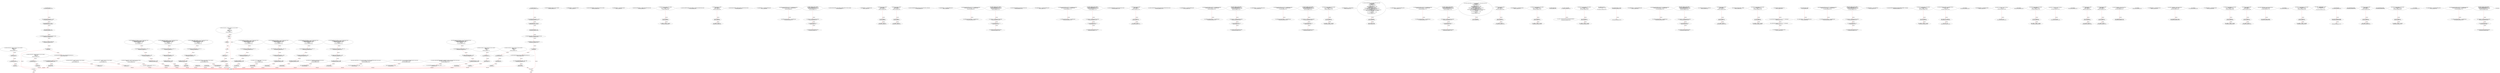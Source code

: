 digraph  {
15 [label="2_ function mul(uint256 a, uint256 b) internal pure returns (uint256) {\n        if (a == 0) {\n            return 0;\n        }\n        uint256 c = a * b;\n        require(c / a == b);\n        return c;\n    }\n15-function_definition-3-10", method="mul(uint256 a,uint256 b)", type_label=function_definition];
32 [label="3_ if_a == 0\n32-if-4-6", method="mul(uint256 a,uint256 b)", type_label=if];
2452 [label="3_ end_if", method="mul(uint256 a,uint256 b)", type_label=end_if];
37 [label="4_ return 0;\n37-return-5-5", method="mul(uint256 a,uint256 b)", type_label=return];
39 [label="6_ uint256 c = a * b;\n39-new_variable-7-7", method="mul(uint256 a,uint256 b)", type_label=new_variable];
47 [label="7_ require(c / a == b);\n47-expression_statement-8-8", method="mul(uint256 a,uint256 b)", type_label=expression_statement];
56 [label="8_ return c;\n56-return-9-9", method="mul(uint256 a,uint256 b)", type_label=return];
58 [label="10_ function div(uint256 a, uint256 b) internal pure returns (uint256) {\n        require(b > 0);\n        uint256 c = a / b;\n        return c;\n    }\n58-function_definition-11-15", method="div(uint256 a,uint256 b)", type_label=function_definition];
75 [label="11_ require(b > 0);\n75-expression_statement-12-12", method="div(uint256 a,uint256 b)", type_label=expression_statement];
82 [label="12_ uint256 c = a / b;\n82-new_variable-13-13", method="div(uint256 a,uint256 b)", type_label=new_variable];
90 [label="13_ return c;\n90-return-14-14", method="div(uint256 a,uint256 b)", type_label=return];
92 [label="15_ function sub(uint256 a, uint256 b) internal pure returns (uint256) {\n        require(b <= a);\n        uint256 c = a - b;\n        return c;\n    }\n92-function_definition-16-20", method="sub(uint256 a,uint256 b)", type_label=function_definition];
109 [label="16_ require(b <= a);\n109-expression_statement-17-17", method="sub(uint256 a,uint256 b)", type_label=expression_statement];
116 [label="17_ uint256 c = a - b;\n116-new_variable-18-18", method="sub(uint256 a,uint256 b)", type_label=new_variable];
124 [label="18_ return c;\n124-return-19-19", method="sub(uint256 a,uint256 b)", type_label=return];
126 [label="20_ function add(uint256 a, uint256 b) internal pure returns (uint256) {\n        uint256 c = a + b;\n        require(c >= a);\n        return c;\n    }\n126-function_definition-21-25", method="add(uint256 a,uint256 b)", type_label=function_definition];
143 [label="21_ uint256 c = a + b;\n143-new_variable-22-22", method="add(uint256 a,uint256 b)", type_label=new_variable];
151 [label="22_ require(c >= a);\n151-expression_statement-23-23", method="add(uint256 a,uint256 b)", type_label=expression_statement];
158 [label="23_ return c;\n158-return-24-24", method="add(uint256 a,uint256 b)", type_label=return];
160 [label="25_ function mod(uint256 a, uint256 b) internal pure returns (uint256) {\n        require(b != 0);\n        return a % b;\n    }\n160-function_definition-26-29", method="mod(uint256 a,uint256 b)", type_label=function_definition];
177 [label="26_ require(b != 0);\n177-expression_statement-27-27", method="mod(uint256 a,uint256 b)", type_label=expression_statement];
184 [label="27_ return a % b;\n184-return-28-28", method="mod(uint256 a,uint256 b)", type_label=return];
188 [label="29_ function max(uint256 a, uint256 b) internal pure returns (uint256) {\n        return a >= b ? a : b;\n    }\n188-function_definition-30-32", method="max(uint256 a,uint256 b)", type_label=function_definition];
205 [label="30_ return a >= b ? a : b;\n205-return-31-31", method="max(uint256 a,uint256 b)", type_label=return];
212 [label="32_ function min(uint256 a, uint256 b) internal pure returns (uint256) {\n        return a < b ? a : b;\n    }\n212-function_definition-33-35", method="min(uint256 a,uint256 b)", type_label=function_definition];
229 [label="33_ return a < b ? a : b;\n229-return-34-34", method="min(uint256 a,uint256 b)", type_label=return];
236 [label="35_ function average(uint256 a, uint256 b) internal pure returns (uint256) {\n        return (a / 2) + (b / 2) + ((a % 2 + b % 2) / 2);\n    }\n236-function_definition-36-38", method="average(uint256 a,uint256 b)", type_label=function_definition];
253 [label="36_ return (a / 2) + (b / 2) + ((a % 2 + b % 2) / 2);\n253-return-37-37", method="average(uint256 a,uint256 b)", type_label=return];
278 [label="40_ function totalSupply() public view returns (uint256);\n278-function_definition-41-41", method="totalSupply()", type_label=function_definition];
286 [label="41_ mapping(address => uint) balances_intou10;\n286-new_variable-42-42", method="", type_label=new_variable];
292 [label="42_ function transfer_intou10(address _to, uint _value) public returns (bool) {\n    require(balances_intou10[msg.sender] - _value >= 0);   \n    balances_intou10[msg.sender] -= _value;   \n    balances_intou10[_to] += _value;   \n    return true;\n  }\n292-function_definition-43-48", method="transfer_intou10(address _to,uint _value)", type_label=function_definition];
308 [label="43_ require(balances_intou10[msg.sender] - _value >= 0);\n308-expression_statement-44-44", method="transfer_intou10(address _to,uint _value)", type_label=expression_statement];
321 [label="44_ balances_intou10[msg.sender] -= _value;\n321-expression_statement-45-45", method="transfer_intou10(address _to,uint _value)", type_label=expression_statement];
329 [label="45_ balances_intou10[_to] += _value;\n329-expression_statement-46-46", method="transfer_intou10(address _to,uint _value)", type_label=expression_statement];
335 [label="46_ return true;\n335-return-47-47", method="transfer_intou10(address _to,uint _value)", type_label=return];
338 [label="48_ function balanceOf(address _owner) public view returns (uint256);\n338-function_definition-49-49", method="balanceOf(address _owner)", type_label=function_definition];
350 [label="49_ mapping(address => uint) balances_intou22;\n350-new_variable-50-50", method="", type_label=new_variable];
356 [label="50_ function transfer_intou22(address _to, uint _value) public returns (bool) {\n    require(balances_intou22[msg.sender] - _value >= 0);   \n    balances_intou22[msg.sender] -= _value;   \n    balances_intou22[_to] += _value;   \n    return true;\n  }\n356-function_definition-51-56", method="transfer_intou22(address _to,uint _value)", type_label=function_definition];
372 [label="51_ require(balances_intou22[msg.sender] - _value >= 0);\n372-expression_statement-52-52", method="transfer_intou22(address _to,uint _value)", type_label=expression_statement];
385 [label="52_ balances_intou22[msg.sender] -= _value;\n385-expression_statement-53-53", method="transfer_intou22(address _to,uint _value)", type_label=expression_statement];
393 [label="53_ balances_intou22[_to] += _value;\n393-expression_statement-54-54", method="transfer_intou22(address _to,uint _value)", type_label=expression_statement];
399 [label="54_ return true;\n399-return-55-55", method="transfer_intou22(address _to,uint _value)", type_label=return];
402 [label="56_ function transfer(address _to, uint256 _value) public returns (bool);\n402-function_definition-57-57", method="transfer(address _to,uint256 _value)", type_label=function_definition];
417 [label="57_ function bug_intou12(uint8 p_intou12) public{\n    uint8 vundflw1=0;\n    vundflw1 = vundflw1 + p_intou12;    \n}\n417-function_definition-58-61", method="bug_intou12(uint8 p_intou12)", type_label=function_definition];
425 [label="58_ uint8 vundflw1=0;\n425-new_variable-59-59", method="bug_intou12(uint8 p_intou12)", type_label=new_variable];
431 [label="59_ vundflw1 = vundflw1 + p_intou12;\n431-expression_statement-60-60", method="bug_intou12(uint8 p_intou12)", type_label=expression_statement];
437 [label="61_ function transferFrom(address _from, address _to, uint256 _value) public returns (bool);\n437-function_definition-62-62", method="transferFrom(address _from,address _to,uint256 _value)", type_label=function_definition];
456 [label="62_ function bug_intou11() public{\n    uint8 vundflw =0;\n    vundflw = vundflw -10;    \n}\n456-function_definition-63-66", method="bug_intou11()", type_label=function_definition];
460 [label="63_ uint8 vundflw =0;\n460-new_variable-64-64", method="bug_intou11()", type_label=new_variable];
466 [label="64_ vundflw = vundflw -10;\n466-expression_statement-65-65", method="bug_intou11()", type_label=expression_statement];
472 [label="66_ function approve(address _spender, uint256 _value) public returns (bool);\n472-function_definition-67-67", method="approve(address _spender,uint256 _value)", type_label=function_definition];
487 [label="67_ mapping(address => uint) public lockTime_intou1;\n487-new_variable-68-68", method="", type_label=new_variable];
494 [label="68_ function increaseLockTime_intou1(uint _secondsToIncrease) public {\n        lockTime_intou1[msg.sender] += _secondsToIncrease;   \n    }\n494-function_definition-69-71", method="increaseLockTime_intou1(uint _secondsToIncrease)", type_label=function_definition];
502 [label="69_ lockTime_intou1[msg.sender] += _secondsToIncrease;\n502-expression_statement-70-70", method="increaseLockTime_intou1(uint _secondsToIncrease)", type_label=expression_statement];
510 [label="71_ function withdraw_ovrflow1() public {\n        require(now > lockTime_intou1[msg.sender]);    \n        uint transferValue_intou1 = 10;           \n        msg.sender.transfer(transferValue_intou1);\n    }\n510-function_definition-72-76", method="withdraw_ovrflow1()", type_label=function_definition];
514 [label="72_ require(now > lockTime_intou1[msg.sender]);\n514-expression_statement-73-73", method="withdraw_ovrflow1()", type_label=expression_statement];
525 [label="73_ uint transferValue_intou1 = 10;\n525-new_variable-74-74", method="withdraw_ovrflow1()", type_label=new_variable];
531 [label="74_ msg.sender.transfer(transferValue_intou1);\n531-expression_statement-75-75", method="withdraw_ovrflow1()", type_label=expression_statement];
540 [label="76_ function allowance(address _owner, address _spender) public view returns (uint256);\n540-function_definition-77-77", method="allowance(address _owner,address _spender)", type_label=function_definition];
556 [label="77_ mapping(address => uint) balances_intou2;\n556-new_variable-78-78", method="", type_label=new_variable];
562 [label="78_ function transfer_undrflow2(address _to, uint _value) public returns (bool) {\n    require(balances_intou2[msg.sender] - _value >= 0);   \n    balances_intou2[msg.sender] -= _value;   \n    balances_intou2[_to] += _value;   \n    return true;\n  }\n562-function_definition-79-84", method="transfer_undrflow2(address _to,uint _value)", type_label=function_definition];
578 [label="79_ require(balances_intou2[msg.sender] - _value >= 0);\n578-expression_statement-80-80", method="transfer_undrflow2(address _to,uint _value)", type_label=expression_statement];
591 [label="80_ balances_intou2[msg.sender] -= _value;\n591-expression_statement-81-81", method="transfer_undrflow2(address _to,uint _value)", type_label=expression_statement];
599 [label="81_ balances_intou2[_to] += _value;\n599-expression_statement-82-82", method="transfer_undrflow2(address _to,uint _value)", type_label=expression_statement];
605 [label="82_ return true;\n605-return-83-83", method="transfer_undrflow2(address _to,uint _value)", type_label=return];
608 [label="84_ function bug_intou27() public{\n    uint8 vundflw =0;\n    vundflw = vundflw -10;    \n}\n608-function_definition-85-88", method="bug_intou27()", type_label=function_definition];
612 [label="85_ uint8 vundflw =0;\n612-new_variable-86-86", method="bug_intou27()", type_label=new_variable];
618 [label="86_ vundflw = vundflw -10;\n618-expression_statement-87-87", method="bug_intou27()", type_label=expression_statement];
638 [label="89_ function bug_intou31() public{\n    uint8 vundflw =0;\n    vundflw = vundflw -10;    \n}\n638-function_definition-90-93", method="bug_intou31()", type_label=function_definition];
642 [label="90_ uint8 vundflw =0;\n642-new_variable-91-91", method="bug_intou31()", type_label=new_variable];
648 [label="91_ vundflw = vundflw -10;\n648-expression_statement-92-92", method="bug_intou31()", type_label=expression_statement];
671 [label="96_ function tokenFallback(address _from, uint _value, bytes memory _data) public;\n671-function_definition-97-97", method="tokenFallback(address _from,uint _value,bytes memory _data)", type_label=function_definition];
686 [label="97_ mapping(address => uint) public lockTime_intou17;\n686-new_variable-98-98", method="", type_label=new_variable];
693 [label="98_ function increaseLockTime_intou17(uint _secondsToIncrease) public {\n        lockTime_intou17[msg.sender] += _secondsToIncrease;   \n    }\n693-function_definition-99-101", method="increaseLockTime_intou17(uint _secondsToIncrease)", type_label=function_definition];
701 [label="99_ lockTime_intou17[msg.sender] += _secondsToIncrease;\n701-expression_statement-100-100", method="increaseLockTime_intou17(uint _secondsToIncrease)", type_label=expression_statement];
709 [label="101_ function withdraw_intou17() public {\n        require(now > lockTime_intou17[msg.sender]);    \n        uint transferValue_intou17 = 10;           \n        msg.sender.transfer(transferValue_intou17);\n    }\n709-function_definition-102-106", method="withdraw_intou17()", type_label=function_definition];
713 [label="102_ require(now > lockTime_intou17[msg.sender]);\n713-expression_statement-103-103", method="withdraw_intou17()", type_label=expression_statement];
724 [label="103_ uint transferValue_intou17 = 10;\n724-new_variable-104-104", method="withdraw_intou17()", type_label=new_variable];
730 [label="104_ msg.sender.transfer(transferValue_intou17);\n730-expression_statement-105-105", method="withdraw_intou17()", type_label=expression_statement];
742 [label="108_ function balanceOf(address who) public view returns (uint);\n742-function_definition-109-109", method="balanceOf(address who)", type_label=function_definition];
754 [label="109_ mapping(address => uint) public lockTime_intou37;\n754-new_variable-110-110", method="", type_label=new_variable];
761 [label="110_ function increaseLockTime_intou37(uint _secondsToIncrease) public {\n        lockTime_intou37[msg.sender] += _secondsToIncrease;   \n    }\n761-function_definition-111-113", method="increaseLockTime_intou37(uint _secondsToIncrease)", type_label=function_definition];
769 [label="111_ lockTime_intou37[msg.sender] += _secondsToIncrease;\n769-expression_statement-112-112", method="increaseLockTime_intou37(uint _secondsToIncrease)", type_label=expression_statement];
777 [label="113_ function withdraw_intou37() public {\n        require(now > lockTime_intou37[msg.sender]);    \n        uint transferValue_intou37 = 10;           \n        msg.sender.transfer(transferValue_intou37);\n    }\n777-function_definition-114-118", method="withdraw_intou37()", type_label=function_definition];
781 [label="114_ require(now > lockTime_intou37[msg.sender]);\n781-expression_statement-115-115", method="withdraw_intou37()", type_label=expression_statement];
792 [label="115_ uint transferValue_intou37 = 10;\n792-new_variable-116-116", method="withdraw_intou37()", type_label=new_variable];
798 [label="116_ msg.sender.transfer(transferValue_intou37);\n798-expression_statement-117-117", method="withdraw_intou37()", type_label=expression_statement];
807 [label="118_ function transfer(address to, uint value) public returns (bool);\n807-function_definition-119-119", method="transfer(address to,uint value)", type_label=function_definition];
822 [label="119_ function bug_intou3() public{\n    uint8 vundflw =0;\n    vundflw = vundflw -10;    \n}\n822-function_definition-120-123", method="bug_intou3()", type_label=function_definition];
826 [label="120_ uint8 vundflw =0;\n826-new_variable-121-121", method="bug_intou3()", type_label=new_variable];
832 [label="121_ vundflw = vundflw -10;\n832-expression_statement-122-122", method="bug_intou3()", type_label=expression_statement];
838 [label="123_ function transfer(address to, uint value, bytes memory data) public returns (bool);\n838-function_definition-124-124", method="transfer(address to,uint value,bytes memory data)", type_label=function_definition];
857 [label="124_ mapping(address => uint) public lockTime_intou9;\n857-new_variable-125-125", method="", type_label=new_variable];
864 [label="125_ function increaseLockTime_intou9(uint _secondsToIncrease) public {\n        lockTime_intou9[msg.sender] += _secondsToIncrease;   \n    }\n864-function_definition-126-128", method="increaseLockTime_intou9(uint _secondsToIncrease)", type_label=function_definition];
872 [label="126_ lockTime_intou9[msg.sender] += _secondsToIncrease;\n872-expression_statement-127-127", method="increaseLockTime_intou9(uint _secondsToIncrease)", type_label=expression_statement];
880 [label="128_ function withdraw_intou9() public {\n        require(now > lockTime_intou9[msg.sender]);    \n        uint transferValue_intou9 = 10;           \n        msg.sender.transfer(transferValue_intou9);\n    }\n880-function_definition-129-133", method="withdraw_intou9()", type_label=function_definition];
884 [label="129_ require(now > lockTime_intou9[msg.sender]);\n884-expression_statement-130-130", method="withdraw_intou9()", type_label=expression_statement];
895 [label="130_ uint transferValue_intou9 = 10;\n895-new_variable-131-131", method="withdraw_intou9()", type_label=new_variable];
901 [label="131_ msg.sender.transfer(transferValue_intou9);\n901-expression_statement-132-132", method="withdraw_intou9()", type_label=expression_statement];
910 [label="133_ mapping(address => uint) public lockTime_intou13;\n910-new_variable-134-134", method="", type_label=new_variable];
917 [label="134_ function increaseLockTime_intou13(uint _secondsToIncrease) public {\n        lockTime_intou13[msg.sender] += _secondsToIncrease;   \n    }\n917-function_definition-135-137", method="increaseLockTime_intou13(uint _secondsToIncrease)", type_label=function_definition];
925 [label="135_ lockTime_intou13[msg.sender] += _secondsToIncrease;\n925-expression_statement-136-136", method="increaseLockTime_intou13(uint _secondsToIncrease)", type_label=expression_statement];
933 [label="137_ function withdraw_intou13() public {\n        require(now > lockTime_intou13[msg.sender]);    \n        uint transferValue_intou13 = 10;           \n        msg.sender.transfer(transferValue_intou13);\n    }\n933-function_definition-138-142", method="withdraw_intou13()", type_label=function_definition];
937 [label="138_ require(now > lockTime_intou13[msg.sender]);\n937-expression_statement-139-139", method="withdraw_intou13()", type_label=expression_statement];
948 [label="139_ uint transferValue_intou13 = 10;\n948-new_variable-140-140", method="withdraw_intou13()", type_label=new_variable];
954 [label="140_ msg.sender.transfer(transferValue_intou13);\n954-expression_statement-141-141", method="withdraw_intou13()", type_label=expression_statement];
988 [label="146_ function bug_intou16(uint8 p_intou16) public{\n    uint8 vundflw1=0;\n    vundflw1 = vundflw1 + p_intou16;    \n}\n988-function_definition-147-150", method="bug_intou16(uint8 p_intou16)", type_label=function_definition];
996 [label="147_ uint8 vundflw1=0;\n996-new_variable-148-148", method="bug_intou16(uint8 p_intou16)", type_label=new_variable];
1002 [label="148_ vundflw1 = vundflw1 + p_intou16;\n1002-expression_statement-149-149", method="bug_intou16(uint8 p_intou16)", type_label=expression_statement];
1008 [label="150_ mapping(address => uint256) balances;\n1008-new_variable-151-151", method="", type_label=new_variable];
1014 [label="151_ function transfer(address _to, uint _value) public returns (bool) {\n        uint codeLength;\n        bytes memory empty;\n        assembly {\n            codeLength := extcodesize(_to)\n        }\n        require(_value > 0);\n        require(balances[msg.sender] >= _value);\n        require(balances[_to] + _value > 0);\n        require(msg.sender != _to);\n        balances[msg.sender] = balances[msg.sender].sub(_value);\n        balances[_to] = balances[_to].add(_value);\n        if (codeLength > 0) {\n            ERC223ReceivingContract receiver = ERC223ReceivingContract(_to);\n            receiver.tokenFallback(msg.sender, _value, empty);\n            return false;\n        }\n        emit Transfer(msg.sender, _to, _value);\n        return true;\n    }\n1014-function_definition-152-171", method="transfer(address _to,uint _value)", type_label=function_definition];
1030 [label="152_ uint codeLength;\n1030-new_variable-153-153", method="transfer(address _to,uint _value)", type_label=new_variable];
1035 [label="153_ bytes memory empty;\n1035-new_variable-154-154", method="transfer(address _to,uint _value)", type_label=new_variable];
1050 [label="157_ require(_value > 0);\n1050-expression_statement-158-158", method="transfer(address _to,uint _value)", type_label=expression_statement];
1057 [label="158_ require(balances[msg.sender] >= _value);\n1057-expression_statement-159-159", method="transfer(address _to,uint _value)", type_label=expression_statement];
1068 [label="159_ require(balances[_to] + _value > 0);\n1068-expression_statement-160-160", method="transfer(address _to,uint _value)", type_label=expression_statement];
1079 [label="160_ require(msg.sender != _to);\n1079-expression_statement-161-161", method="transfer(address _to,uint _value)", type_label=expression_statement];
1088 [label="161_ balances[msg.sender] = balances[msg.sender].sub(_value);\n1088-expression_statement-162-162", method="transfer(address _to,uint _value)", type_label=expression_statement];
1105 [label="162_ balances[_to] = balances[_to].add(_value);\n1105-expression_statement-163-163", method="transfer(address _to,uint _value)", type_label=expression_statement];
1118 [label="163_ if_codeLength > 0\n1118-if-164-168", method="transfer(address _to,uint _value)", type_label=if];
3538 [label="163_ end_if", method="transfer(address _to,uint _value)", type_label=end_if];
1123 [label="164_ ERC223ReceivingContract receiver = ERC223ReceivingContract(_to);\n1123-new_variable-165-165", method="transfer(address _to,uint _value)", type_label=new_variable];
1133 [label="165_ receiver.tokenFallback(msg.sender, _value, empty);\n1133-expression_statement-166-166", method="transfer(address _to,uint _value)", type_label=expression_statement];
1146 [label="166_ return false;\n1146-return-167-167", method="transfer(address _to,uint _value)", type_label=return];
1159 [label="169_ return true;\n1159-return-170-170", method="transfer(address _to,uint _value)", type_label=return];
1162 [label="171_ mapping(address => uint) public lockTime_intou25;\n1162-new_variable-172-172", method="", type_label=new_variable];
1169 [label="172_ function increaseLockTime_intou25(uint _secondsToIncrease) public {\n        lockTime_intou25[msg.sender] += _secondsToIncrease;   \n    }\n1169-function_definition-173-175", method="increaseLockTime_intou25(uint _secondsToIncrease)", type_label=function_definition];
1177 [label="173_ lockTime_intou25[msg.sender] += _secondsToIncrease;\n1177-expression_statement-174-174", method="increaseLockTime_intou25(uint _secondsToIncrease)", type_label=expression_statement];
1185 [label="175_ function withdraw_intou25() public {\n        require(now > lockTime_intou25[msg.sender]);    \n        uint transferValue_intou25 = 10;           \n        msg.sender.transfer(transferValue_intou25);\n    }\n1185-function_definition-176-180", method="withdraw_intou25()", type_label=function_definition];
1189 [label="176_ require(now > lockTime_intou25[msg.sender]);\n1189-expression_statement-177-177", method="withdraw_intou25()", type_label=expression_statement];
1200 [label="177_ uint transferValue_intou25 = 10;\n1200-new_variable-178-178", method="withdraw_intou25()", type_label=new_variable];
1206 [label="178_ msg.sender.transfer(transferValue_intou25);\n1206-expression_statement-179-179", method="withdraw_intou25()", type_label=expression_statement];
1215 [label="180_ function transfer(address _to, uint _value, bytes memory _data) public returns (bool) {\n        uint codeLength;\n        assembly {\n            codeLength := extcodesize(_to)\n        }\n        require(_value > 0);\n        require(balances[msg.sender] >= _value);\n        require(balances[_to] + _value > 0);\n        require(msg.sender != _to);\n        balances[msg.sender] = balances[msg.sender].sub(_value);\n        balances[_to] = balances[_to].add(_value);\n        if (codeLength > 0) {\n            ERC223ReceivingContract receiver = ERC223ReceivingContract(_to);\n            receiver.tokenFallback(msg.sender, _value, _data);\n            return false;\n        }\n        emit Transfer(msg.sender, _to, _value);\n        return true;\n    }\n1215-function_definition-181-199", method="transfer(address _to,uint _value,bytes memory _data)", type_label=function_definition];
1235 [label="181_ uint codeLength;\n1235-new_variable-182-182", method="transfer(address _to,uint _value,bytes memory _data)", type_label=new_variable];
1250 [label="185_ require(_value > 0);\n1250-expression_statement-186-186", method="transfer(address _to,uint _value,bytes memory _data)", type_label=expression_statement];
1257 [label="186_ require(balances[msg.sender] >= _value);\n1257-expression_statement-187-187", method="transfer(address _to,uint _value,bytes memory _data)", type_label=expression_statement];
1268 [label="187_ require(balances[_to] + _value > 0);\n1268-expression_statement-188-188", method="transfer(address _to,uint _value,bytes memory _data)", type_label=expression_statement];
1279 [label="188_ require(msg.sender != _to);\n1279-expression_statement-189-189", method="transfer(address _to,uint _value,bytes memory _data)", type_label=expression_statement];
1288 [label="189_ balances[msg.sender] = balances[msg.sender].sub(_value);\n1288-expression_statement-190-190", method="transfer(address _to,uint _value,bytes memory _data)", type_label=expression_statement];
1305 [label="190_ balances[_to] = balances[_to].add(_value);\n1305-expression_statement-191-191", method="transfer(address _to,uint _value,bytes memory _data)", type_label=expression_statement];
1318 [label="191_ if_codeLength > 0\n1318-if-192-196", method="transfer(address _to,uint _value,bytes memory _data)", type_label=if];
3738 [label="191_ end_if", method="transfer(address _to,uint _value,bytes memory _data)", type_label=end_if];
1323 [label="192_ ERC223ReceivingContract receiver = ERC223ReceivingContract(_to);\n1323-new_variable-193-193", method="transfer(address _to,uint _value,bytes memory _data)", type_label=new_variable];
1333 [label="193_ receiver.tokenFallback(msg.sender, _value, _data);\n1333-expression_statement-194-194", method="transfer(address _to,uint _value,bytes memory _data)", type_label=expression_statement];
1346 [label="194_ return false;\n1346-return-195-195", method="transfer(address _to,uint _value,bytes memory _data)", type_label=return];
1359 [label="197_ return true;\n1359-return-198-198", method="transfer(address _to,uint _value,bytes memory _data)", type_label=return];
1362 [label="199_ function bug_intou19() public{\n    uint8 vundflw =0;\n    vundflw = vundflw -10;    \n}\n1362-function_definition-200-203", method="bug_intou19()", type_label=function_definition];
1366 [label="200_ uint8 vundflw =0;\n1366-new_variable-201-201", method="bug_intou19()", type_label=new_variable];
1372 [label="201_ vundflw = vundflw -10;\n1372-expression_statement-202-202", method="bug_intou19()", type_label=expression_statement];
1378 [label="203_ function balanceOf(address _owner) public view returns (uint256) {\n        return balances[_owner];\n    }\n1378-function_definition-204-206", method="balanceOf(address _owner)", type_label=function_definition];
1391 [label="204_ return balances[_owner];\n1391-return-205-205", method="balanceOf(address _owner)", type_label=return];
1395 [label="206_ mapping(address => uint) balances_intou26;\n1395-new_variable-207-207", method="", type_label=new_variable];
1401 [label="207_ function transfer_intou26(address _to, uint _value) public returns (bool) {\n    require(balances_intou26[msg.sender] - _value >= 0);   \n    balances_intou26[msg.sender] -= _value;   \n    balances_intou26[_to] += _value;   \n    return true;\n  }\n1401-function_definition-208-213", method="transfer_intou26(address _to,uint _value)", type_label=function_definition];
1417 [label="208_ require(balances_intou26[msg.sender] - _value >= 0);\n1417-expression_statement-209-209", method="transfer_intou26(address _to,uint _value)", type_label=expression_statement];
1430 [label="209_ balances_intou26[msg.sender] -= _value;\n1430-expression_statement-210-210", method="transfer_intou26(address _to,uint _value)", type_label=expression_statement];
1438 [label="210_ balances_intou26[_to] += _value;\n1438-expression_statement-211-211", method="transfer_intou26(address _to,uint _value)", type_label=expression_statement];
1444 [label="211_ return true;\n1444-return-212-212", method="transfer_intou26(address _to,uint _value)", type_label=return];
1450 [label="215_ function bug_intou24(uint8 p_intou24) public{\n    uint8 vundflw1=0;\n    vundflw1 = vundflw1 + p_intou24;    \n}\n1450-function_definition-216-219", method="bug_intou24(uint8 p_intou24)", type_label=function_definition];
1458 [label="216_ uint8 vundflw1=0;\n1458-new_variable-217-217", method="bug_intou24(uint8 p_intou24)", type_label=new_variable];
1464 [label="217_ vundflw1 = vundflw1 + p_intou24;\n1464-expression_statement-218-218", method="bug_intou24(uint8 p_intou24)", type_label=expression_statement];
1470 [label="219_ address public owner;\n1470-new_variable-220-220", method="", type_label=new_variable];
1477 [label="221_ owner = msg.sender;\n1477-expression_statement-222-222", method="", type_label=expression_statement];
1483 [label="222_ owner = 0x800A4B210B920020bE22668d28afd7ddef5c6243\n;\n1483-expression_statement-223-224", method="", type_label=expression_statement];
1487 [label="225_ function bug_intou20(uint8 p_intou20) public{\n    uint8 vundflw1=0;\n    vundflw1 = vundflw1 + p_intou20;    \n}\n1487-function_definition-226-229", method="bug_intou20(uint8 p_intou20)", type_label=function_definition];
1495 [label="226_ uint8 vundflw1=0;\n1495-new_variable-227-227", method="bug_intou20(uint8 p_intou20)", type_label=new_variable];
1501 [label="227_ vundflw1 = vundflw1 + p_intou20;\n1501-expression_statement-228-228", method="bug_intou20(uint8 p_intou20)", type_label=expression_statement];
1507 [label="229_ modifier onlyOwner {\n        require(msg.sender == owner);\n        _;\n    }\n1507-expression_statement-230-233", method="", type_label=expression_statement];
1510 [label="230_ require(msg.sender == owner);\n1510-expression_statement-231-231", method="", type_label=expression_statement];
1519 [label="231_ _;\n1519-expression_statement-232-232", method="", type_label=expression_statement];
1530 [label="235_ mapping(address => uint) public lockTime_intou5;\n1530-new_variable-236-236", method="", type_label=new_variable];
1537 [label="236_ function increaseLockTime_intou5(uint _secondsToIncrease) public {\n        lockTime_intou5[msg.sender] += _secondsToIncrease;   \n    }\n1537-function_definition-237-239", method="increaseLockTime_intou5(uint _secondsToIncrease)", type_label=function_definition];
1545 [label="237_ lockTime_intou5[msg.sender] += _secondsToIncrease;\n1545-expression_statement-238-238", method="increaseLockTime_intou5(uint _secondsToIncrease)", type_label=expression_statement];
1553 [label="239_ function withdraw_intou5() public {\n        require(now > lockTime_intou5[msg.sender]);    \n        uint transferValue_intou5 = 10;           \n        msg.sender.transfer(transferValue_intou5);\n    }\n1553-function_definition-240-244", method="withdraw_intou5()", type_label=function_definition];
1557 [label="240_ require(now > lockTime_intou5[msg.sender]);\n1557-expression_statement-241-241", method="withdraw_intou5()", type_label=expression_statement];
1568 [label="241_ uint transferValue_intou5 = 10;\n1568-new_variable-242-242", method="withdraw_intou5()", type_label=new_variable];
1574 [label="242_ msg.sender.transfer(transferValue_intou5);\n1574-expression_statement-243-243", method="withdraw_intou5()", type_label=expression_statement];
1583 [label="244_ string public constant name = \"Grand Coin\";\n1583-new_variable-245-245", method="", type_label=new_variable];
1590 [label="245_ function bug_intou15() public{\n    uint8 vundflw =0;\n    vundflw = vundflw -10;    \n}\n1590-function_definition-246-249", method="bug_intou15()", type_label=function_definition];
1594 [label="246_ uint8 vundflw =0;\n1594-new_variable-247-247", method="bug_intou15()", type_label=new_variable];
1600 [label="247_ vundflw = vundflw -10;\n1600-expression_statement-248-248", method="bug_intou15()", type_label=expression_statement];
1606 [label="249_ string public constant symbol = \"GRAND\";\n1606-new_variable-250-250", method="", type_label=new_variable];
1613 [label="250_ function bug_intou28(uint8 p_intou28) public{\n    uint8 vundflw1=0;\n    vundflw1 = vundflw1 + p_intou28;    \n}\n1613-function_definition-251-254", method="bug_intou28(uint8 p_intou28)", type_label=function_definition];
1621 [label="251_ uint8 vundflw1=0;\n1621-new_variable-252-252", method="bug_intou28(uint8 p_intou28)", type_label=new_variable];
1627 [label="252_ vundflw1 = vundflw1 + p_intou28;\n1627-expression_statement-253-253", method="bug_intou28(uint8 p_intou28)", type_label=expression_statement];
1633 [label="254_ uint8 public constant decimals = 18;\n1633-new_variable-255-255", method="", type_label=new_variable];
1639 [label="255_ uint256 public tokenRemained = 2 * (10 ** 9) * (10 ** uint(decimals));\n1639-new_variable-256-256", method="", type_label=new_variable];
1657 [label="256_ uint256 public totalSupply = 2 * (10 ** 9) * (10 ** uint(decimals));\n1657-new_variable-257-257", method="", type_label=new_variable];
1675 [label="257_ mapping(address => uint) balances_intou34;\n1675-new_variable-258-258", method="", type_label=new_variable];
1681 [label="258_ function transfer_intou34(address _to, uint _value) public returns (bool) {\n    require(balances_intou34[msg.sender] - _value >= 0);   \n    balances_intou34[msg.sender] -= _value;   \n    balances_intou34[_to] += _value;   \n    return true;\n  }\n1681-function_definition-259-264", method="transfer_intou34(address _to,uint _value)", type_label=function_definition];
1697 [label="259_ require(balances_intou34[msg.sender] - _value >= 0);\n1697-expression_statement-260-260", method="transfer_intou34(address _to,uint _value)", type_label=expression_statement];
1710 [label="260_ balances_intou34[msg.sender] -= _value;\n1710-expression_statement-261-261", method="transfer_intou34(address _to,uint _value)", type_label=expression_statement];
1718 [label="261_ balances_intou34[_to] += _value;\n1718-expression_statement-262-262", method="transfer_intou34(address _to,uint _value)", type_label=expression_statement];
1724 [label="262_ return true;\n1724-return-263-263", method="transfer_intou34(address _to,uint _value)", type_label=return];
1727 [label="264_ bool public pause = false;\n1727-new_variable-265-265", method="", type_label=new_variable];
1734 [label="265_ mapping(address => uint) public lockTime_intou21;\n1734-new_variable-266-266", method="", type_label=new_variable];
1741 [label="266_ function increaseLockTime_intou21(uint _secondsToIncrease) public {\n        lockTime_intou21[msg.sender] += _secondsToIncrease;   \n    }\n1741-function_definition-267-269", method="increaseLockTime_intou21(uint _secondsToIncrease)", type_label=function_definition];
1749 [label="267_ lockTime_intou21[msg.sender] += _secondsToIncrease;\n1749-expression_statement-268-268", method="increaseLockTime_intou21(uint _secondsToIncrease)", type_label=expression_statement];
1757 [label="269_ function withdraw_intou21() public {\n        require(now > lockTime_intou21[msg.sender]);    \n        uint transferValue_intou21 = 10;           \n        msg.sender.transfer(transferValue_intou21);\n    }\n1757-function_definition-270-274", method="withdraw_intou21()", type_label=function_definition];
1761 [label="270_ require(now > lockTime_intou21[msg.sender]);\n1761-expression_statement-271-271", method="withdraw_intou21()", type_label=expression_statement];
1772 [label="271_ uint transferValue_intou21 = 10;\n1772-new_variable-272-272", method="withdraw_intou21()", type_label=new_variable];
1778 [label="272_ msg.sender.transfer(transferValue_intou21);\n1778-expression_statement-273-273", method="withdraw_intou21()", type_label=expression_statement];
1787 [label="274_ mapping(address => bool) lockAddresses;\n1787-new_variable-275-275", method="", type_label=new_variable];
1795 [label="276_ balances[0x96F7F180C6B53e9313Dc26589739FDC8200a699f] = totalSupply;\n1795-expression_statement-277-277", method="", type_label=expression_statement];
1801 [label="278_ function bug_intou32(uint8 p_intou32) public{\n    uint8 vundflw1=0;\n    vundflw1 = vundflw1 + p_intou32;    \n}\n1801-function_definition-279-282", method="bug_intou32(uint8 p_intou32)", type_label=function_definition];
1809 [label="279_ uint8 vundflw1=0;\n1809-new_variable-280-280", method="bug_intou32(uint8 p_intou32)", type_label=new_variable];
1815 [label="280_ vundflw1 = vundflw1 + p_intou32;\n1815-expression_statement-281-281", method="bug_intou32(uint8 p_intou32)", type_label=expression_statement];
1821 [label="282_ function changeOwner(address _new) public onlyOwner {\n    	require(_new != address(0));\n        owner = _new;\n    }\n1821-function_definition-283-286", method="changeOwner(address _new)", type_label=function_definition];
1828 [label="282_ onlyOwner\n1828-expression_statement-283-283", method="changeOwner(address _new)", type_label=expression_statement];
1831 [label="283_ require(_new != address(0));\n1831-expression_statement-284-284", method="changeOwner(address _new)", type_label=expression_statement];
1840 [label="284_ owner = _new;\n1840-expression_statement-285-285", method="changeOwner(address _new)", type_label=expression_statement];
1844 [label="286_ mapping(address => uint) balances_intou38;\n1844-new_variable-287-287", method="", type_label=new_variable];
1850 [label="287_ function transfer_intou38(address _to, uint _value) public returns (bool) {\n    require(balances_intou38[msg.sender] - _value >= 0);   \n    balances_intou38[msg.sender] -= _value;   \n    balances_intou38[_to] += _value;   \n    return true;\n  }\n1850-function_definition-288-293", method="transfer_intou38(address _to,uint _value)", type_label=function_definition];
1866 [label="288_ require(balances_intou38[msg.sender] - _value >= 0);\n1866-expression_statement-289-289", method="transfer_intou38(address _to,uint _value)", type_label=expression_statement];
1879 [label="289_ balances_intou38[msg.sender] -= _value;\n1879-expression_statement-290-290", method="transfer_intou38(address _to,uint _value)", type_label=expression_statement];
1887 [label="290_ balances_intou38[_to] += _value;\n1887-expression_statement-291-291", method="transfer_intou38(address _to,uint _value)", type_label=expression_statement];
1893 [label="291_ return true;\n1893-return-292-292", method="transfer_intou38(address _to,uint _value)", type_label=return];
1896 [label="293_ function pauseContract() public onlyOwner {\n        pause = true;\n    }\n1896-function_definition-294-296", method="pauseContract()", type_label=function_definition];
1899 [label="293_ onlyOwner\n1899-expression_statement-294-294", method="pauseContract()", type_label=expression_statement];
1902 [label="294_ pause = true;\n1902-expression_statement-295-295", method="pauseContract()", type_label=expression_statement];
1907 [label="296_ function bug_intou4(uint8 p_intou4) public{\n    uint8 vundflw1=0;\n    vundflw1 = vundflw1 + p_intou4;    \n}\n1907-function_definition-297-300", method="bug_intou4(uint8 p_intou4)", type_label=function_definition];
1915 [label="297_ uint8 vundflw1=0;\n1915-new_variable-298-298", method="bug_intou4(uint8 p_intou4)", type_label=new_variable];
1921 [label="298_ vundflw1 = vundflw1 + p_intou4;\n1921-expression_statement-299-299", method="bug_intou4(uint8 p_intou4)", type_label=expression_statement];
1927 [label="300_ function resumeContract() public onlyOwner {\n        pause = false;\n    }\n1927-function_definition-301-303", method="resumeContract()", type_label=function_definition];
1930 [label="300_ onlyOwner\n1930-expression_statement-301-301", method="resumeContract()", type_label=expression_statement];
1933 [label="301_ pause = false;\n1933-expression_statement-302-302", method="resumeContract()", type_label=expression_statement];
1938 [label="303_ function bug_intou7() public{\n    uint8 vundflw =0;\n    vundflw = vundflw -10;    \n}\n1938-function_definition-304-307", method="bug_intou7()", type_label=function_definition];
1942 [label="304_ uint8 vundflw =0;\n1942-new_variable-305-305", method="bug_intou7()", type_label=new_variable];
1948 [label="305_ vundflw = vundflw -10;\n1948-expression_statement-306-306", method="bug_intou7()", type_label=expression_statement];
1954 [label="307_ function is_contract_paused() public view returns (bool) {\n        return pause;\n    }\n1954-function_definition-308-310", method="is_contract_paused()", type_label=function_definition];
1963 [label="308_ return pause;\n1963-return-309-309", method="is_contract_paused()", type_label=return];
1965 [label="310_ function bug_intou23() public{\n    uint8 vundflw =0;\n    vundflw = vundflw -10;    \n}\n1965-function_definition-311-314", method="bug_intou23()", type_label=function_definition];
1969 [label="311_ uint8 vundflw =0;\n1969-new_variable-312-312", method="bug_intou23()", type_label=new_variable];
1975 [label="312_ vundflw = vundflw -10;\n1975-expression_statement-313-313", method="bug_intou23()", type_label=expression_statement];
1981 [label="314_ function lock(address _addr) public onlyOwner {\n        lockAddresses[_addr] = true;\n    }\n1981-function_definition-315-317", method="lock(address _addr)", type_label=function_definition];
1988 [label="314_ onlyOwner\n1988-expression_statement-315-315", method="lock(address _addr)", type_label=expression_statement];
1991 [label="315_ lockAddresses[_addr] = true;\n1991-expression_statement-316-316", method="lock(address _addr)", type_label=expression_statement];
1998 [label="317_ mapping(address => uint) balances_intou14;\n1998-new_variable-318-318", method="", type_label=new_variable];
2004 [label="318_ function transfer_intou14(address _to, uint _value) public returns (bool) {\n    require(balances_intou14[msg.sender] - _value >= 0);   \n    balances_intou14[msg.sender] -= _value;   \n    balances_intou14[_to] += _value;   \n    return true;\n  }\n2004-function_definition-319-324", method="transfer_intou14(address _to,uint _value)", type_label=function_definition];
2020 [label="319_ require(balances_intou14[msg.sender] - _value >= 0);\n2020-expression_statement-320-320", method="transfer_intou14(address _to,uint _value)", type_label=expression_statement];
2033 [label="320_ balances_intou14[msg.sender] -= _value;\n2033-expression_statement-321-321", method="transfer_intou14(address _to,uint _value)", type_label=expression_statement];
2041 [label="321_ balances_intou14[_to] += _value;\n2041-expression_statement-322-322", method="transfer_intou14(address _to,uint _value)", type_label=expression_statement];
2047 [label="322_ return true;\n2047-return-323-323", method="transfer_intou14(address _to,uint _value)", type_label=return];
2050 [label="324_ function unlock(address _addr) public onlyOwner {\n        lockAddresses[_addr] = false;\n    }\n2050-function_definition-325-327", method="unlock(address _addr)", type_label=function_definition];
2057 [label="324_ onlyOwner\n2057-expression_statement-325-325", method="unlock(address _addr)", type_label=expression_statement];
2060 [label="325_ lockAddresses[_addr] = false;\n2060-expression_statement-326-326", method="unlock(address _addr)", type_label=expression_statement];
2067 [label="327_ mapping(address => uint) balances_intou30;\n2067-new_variable-328-328", method="", type_label=new_variable];
2073 [label="328_ function transfer_intou30(address _to, uint _value) public returns (bool) {\n    require(balances_intou30[msg.sender] - _value >= 0);   \n    balances_intou30[msg.sender] -= _value;   \n    balances_intou30[_to] += _value;   \n    return true;\n  }\n2073-function_definition-329-334", method="transfer_intou30(address _to,uint _value)", type_label=function_definition];
2089 [label="329_ require(balances_intou30[msg.sender] - _value >= 0);\n2089-expression_statement-330-330", method="transfer_intou30(address _to,uint _value)", type_label=expression_statement];
2102 [label="330_ balances_intou30[msg.sender] -= _value;\n2102-expression_statement-331-331", method="transfer_intou30(address _to,uint _value)", type_label=expression_statement];
2110 [label="331_ balances_intou30[_to] += _value;\n2110-expression_statement-332-332", method="transfer_intou30(address _to,uint _value)", type_label=expression_statement];
2116 [label="332_ return true;\n2116-return-333-333", method="transfer_intou30(address _to,uint _value)", type_label=return];
2119 [label="334_ function am_I_locked(address _addr) public view returns (bool) {\n        return lockAddresses[_addr];\n    }\n2119-function_definition-335-337", method="am_I_locked(address _addr)", type_label=function_definition];
2132 [label="335_ return lockAddresses[_addr];\n2132-return-336-336", method="am_I_locked(address _addr)", type_label=return];
2136 [label="337_ function bug_intou8(uint8 p_intou8) public{\n    uint8 vundflw1=0;\n    vundflw1 = vundflw1 + p_intou8;    \n}\n2136-function_definition-338-341", method="bug_intou8(uint8 p_intou8)", type_label=function_definition];
2144 [label="338_ uint8 vundflw1=0;\n2144-new_variable-339-339", method="bug_intou8(uint8 p_intou8)", type_label=new_variable];
2150 [label="339_ vundflw1 = vundflw1 + p_intou8;\n2150-expression_statement-340-340", method="bug_intou8(uint8 p_intou8)", type_label=expression_statement];
2160 [label="342_ function bug_intou39() public{\n    uint8 vundflw =0;\n    vundflw = vundflw -10;    \n}\n2160-function_definition-343-346", method="bug_intou39()", type_label=function_definition];
2164 [label="343_ uint8 vundflw =0;\n2164-new_variable-344-344", method="bug_intou39()", type_label=new_variable];
2170 [label="344_ vundflw = vundflw -10;\n2170-expression_statement-345-345", method="bug_intou39()", type_label=expression_statement];
2176 [label="346_ function getETH(uint256 _amount) public onlyOwner {\n        msg.sender.transfer(_amount);\n    }\n2176-function_definition-347-349", method="getETH(uint256 _amount)", type_label=function_definition];
2183 [label="346_ onlyOwner\n2183-expression_statement-347-347", method="getETH(uint256 _amount)", type_label=expression_statement];
2186 [label="347_ msg.sender.transfer(_amount);\n2186-expression_statement-348-348", method="getETH(uint256 _amount)", type_label=expression_statement];
2195 [label="349_ function bug_intou36(uint8 p_intou36) public{\n    uint8 vundflw1=0;\n    vundflw1 = vundflw1 + p_intou36;    \n}\n2195-function_definition-350-353", method="bug_intou36(uint8 p_intou36)", type_label=function_definition];
2203 [label="350_ uint8 vundflw1=0;\n2203-new_variable-351-351", method="bug_intou36(uint8 p_intou36)", type_label=new_variable];
2209 [label="351_ vundflw1 = vundflw1 + p_intou36;\n2209-expression_statement-352-352", method="bug_intou36(uint8 p_intou36)", type_label=expression_statement];
2215 [label="353_ modifier transferable(address _addr) {\n        require(!pause);\n        require(!lockAddresses[_addr]);\n        _;\n    }\n2215-expression_statement-354-358", method="", type_label=expression_statement];
2222 [label="354_ require(!pause);\n2222-expression_statement-355-355", method="", type_label=expression_statement];
2228 [label="355_ require(!lockAddresses[_addr]);\n2228-expression_statement-356-356", method="", type_label=expression_statement];
2236 [label="356_ _;\n2236-expression_statement-357-357", method="", type_label=expression_statement];
2238 [label="358_ function transfer(address _to, uint _value, bytes memory _data) public transferable(msg.sender) returns (bool) {\n        return super.transfer(_to, _value, _data);\n    }\n2238-function_definition-359-361", method="transfer(address _to,uint _value,bytes memory _data)", type_label=function_definition];
2253 [label="358_ transferable(msg.sender)\n2253-expression_statement-359-359", method="transfer(address _to,uint _value,bytes memory _data)", type_label=expression_statement];
2264 [label="359_ return super.transfer(_to, _value, _data);\n2264-return-360-360", method="transfer(address _to,uint _value,bytes memory _data)", type_label=return];
2275 [label="361_ function bug_intou35() public{\n    uint8 vundflw =0;\n    vundflw = vundflw -10;    \n}\n2275-function_definition-362-365", method="bug_intou35()", type_label=function_definition];
2279 [label="362_ uint8 vundflw =0;\n2279-new_variable-363-363", method="bug_intou35()", type_label=new_variable];
2285 [label="363_ vundflw = vundflw -10;\n2285-expression_statement-364-364", method="bug_intou35()", type_label=expression_statement];
2291 [label="365_ function transfer(address _to, uint _value) public transferable(msg.sender) returns (bool) {\n        return super.transfer(_to, _value);\n    }\n2291-function_definition-366-368", method="transfer(address _to,uint _value)", type_label=function_definition];
2302 [label="365_ transferable(msg.sender)\n2302-expression_statement-366-366", method="transfer(address _to,uint _value)", type_label=expression_statement];
2313 [label="366_ return super.transfer(_to, _value);\n2313-return-367-367", method="transfer(address _to,uint _value)", type_label=return];
2322 [label="368_ function bug_intou40(uint8 p_intou40) public{\n    uint8 vundflw1=0;\n    vundflw1 = vundflw1 + p_intou40;    \n}\n2322-function_definition-369-372", method="bug_intou40(uint8 p_intou40)", type_label=function_definition];
2330 [label="369_ uint8 vundflw1=0;\n2330-new_variable-370-370", method="bug_intou40(uint8 p_intou40)", type_label=new_variable];
2336 [label="370_ vundflw1 = vundflw1 + p_intou40;\n2336-expression_statement-371-371", method="bug_intou40(uint8 p_intou40)", type_label=expression_statement];
2342 [label="372_ function transferAnyERC20Token(address _tokenAddress, uint256 _value) public onlyOwner returns (bool) {\n        return ERC20(_tokenAddress).transfer(owner, _value);\n    }\n2342-function_definition-373-375", method="transferAnyERC20Token(address _tokenAddress,uint256 _value)", type_label=function_definition];
2353 [label="372_ onlyOwner\n2353-expression_statement-373-373", method="transferAnyERC20Token(address _tokenAddress,uint256 _value)", type_label=expression_statement];
2360 [label="373_ return ERC20(_tokenAddress).transfer(owner, _value);\n2360-return-374-374", method="transferAnyERC20Token(address _tokenAddress,uint256 _value)", type_label=return];
2372 [label="375_ mapping(address => uint) public lockTime_intou33;\n2372-new_variable-376-376", method="", type_label=new_variable];
2379 [label="376_ function increaseLockTime_intou33(uint _secondsToIncrease) public {\n        lockTime_intou33[msg.sender] += _secondsToIncrease;   \n    }\n2379-function_definition-377-379", method="increaseLockTime_intou33(uint _secondsToIncrease)", type_label=function_definition];
2387 [label="377_ lockTime_intou33[msg.sender] += _secondsToIncrease;\n2387-expression_statement-378-378", method="increaseLockTime_intou33(uint _secondsToIncrease)", type_label=expression_statement];
2395 [label="379_ function withdraw_intou33() public {\n        require(now > lockTime_intou33[msg.sender]);    \n        uint transferValue_intou33 = 10;           \n        msg.sender.transfer(transferValue_intou33);\n    }\n2395-function_definition-380-384", method="withdraw_intou33()", type_label=function_definition];
2399 [label="380_ require(now > lockTime_intou33[msg.sender]);\n2399-expression_statement-381-381", method="withdraw_intou33()", type_label=expression_statement];
2410 [label="381_ uint transferValue_intou33 = 10;\n2410-new_variable-382-382", method="withdraw_intou33()", type_label=new_variable];
2416 [label="382_ msg.sender.transfer(transferValue_intou33);\n2416-expression_statement-383-383", method="withdraw_intou33()", type_label=expression_statement];
1 [label="0_ start_node", method="", type_label=start];
2 [label="0_ exit_node", method="", type_label=exit];
1149;
1349;
15 -> 32  [color=red, controlflow_type=next_line, edge_type=CFG_edge, key=0, label=next_line];
32 -> 37  [color=red, controlflow_type=pos_next, edge_type=CFG_edge, key=0, label=pos_next];
32 -> 2452  [color=red, controlflow_type=neg_next, edge_type=CFG_edge, key=0, label=neg_next];
2452 -> 39  [color=red, controlflow_type=next_line, edge_type=CFG_edge, key=0, label=next_line];
37 -> 2452  [color=red, controlflow_type=end_if, edge_type=CFG_edge, key=0, label=end_if];
37 -> 2  [color=red, controlflow_type=return_exit, edge_type=CFG_edge, key=0, label=return_exit];
39 -> 47  [color=red, controlflow_type=next_line, edge_type=CFG_edge, key=0, label=next_line];
47 -> 56  [color=red, controlflow_type=next_line, edge_type=CFG_edge, key=0, label=next_line];
56 -> 2  [color=red, controlflow_type=return_exit, edge_type=CFG_edge, key=0, label=return_exit];
58 -> 75  [color=red, controlflow_type=next_line, edge_type=CFG_edge, key=0, label=next_line];
75 -> 82  [color=red, controlflow_type=next_line, edge_type=CFG_edge, key=0, label=next_line];
82 -> 90  [color=red, controlflow_type=next_line, edge_type=CFG_edge, key=0, label=next_line];
90 -> 2  [color=red, controlflow_type=return_exit, edge_type=CFG_edge, key=0, label=return_exit];
92 -> 109  [color=red, controlflow_type=next_line, edge_type=CFG_edge, key=0, label=next_line];
109 -> 116  [color=red, controlflow_type=next_line, edge_type=CFG_edge, key=0, label=next_line];
116 -> 124  [color=red, controlflow_type=next_line, edge_type=CFG_edge, key=0, label=next_line];
124 -> 2  [color=red, controlflow_type=return_exit, edge_type=CFG_edge, key=0, label=return_exit];
126 -> 143  [color=red, controlflow_type=next_line, edge_type=CFG_edge, key=0, label=next_line];
143 -> 151  [color=red, controlflow_type=next_line, edge_type=CFG_edge, key=0, label=next_line];
151 -> 158  [color=red, controlflow_type=next_line, edge_type=CFG_edge, key=0, label=next_line];
158 -> 2  [color=red, controlflow_type=return_exit, edge_type=CFG_edge, key=0, label=return_exit];
160 -> 177  [color=red, controlflow_type=next_line, edge_type=CFG_edge, key=0, label=next_line];
177 -> 184  [color=red, controlflow_type=next_line, edge_type=CFG_edge, key=0, label=next_line];
184 -> 2  [color=red, controlflow_type=return_exit, edge_type=CFG_edge, key=0, label=return_exit];
188 -> 205  [color=red, controlflow_type=next_line, edge_type=CFG_edge, key=0, label=next_line];
205 -> 2  [color=red, controlflow_type=return_exit, edge_type=CFG_edge, key=0, label=return_exit];
212 -> 229  [color=red, controlflow_type=next_line, edge_type=CFG_edge, key=0, label=next_line];
229 -> 2  [color=red, controlflow_type=return_exit, edge_type=CFG_edge, key=0, label=return_exit];
236 -> 253  [color=red, controlflow_type=next_line, edge_type=CFG_edge, key=0, label=next_line];
253 -> 2  [color=red, controlflow_type=return_exit, edge_type=CFG_edge, key=0, label=return_exit];
292 -> 308  [color=red, controlflow_type=next_line, edge_type=CFG_edge, key=0, label=next_line];
308 -> 321  [color=red, controlflow_type=next_line, edge_type=CFG_edge, key=0, label=next_line];
321 -> 329  [color=red, controlflow_type=next_line, edge_type=CFG_edge, key=0, label=next_line];
329 -> 335  [color=red, controlflow_type=next_line, edge_type=CFG_edge, key=0, label=next_line];
335 -> 2  [color=red, controlflow_type=return_exit, edge_type=CFG_edge, key=0, label=return_exit];
356 -> 372  [color=red, controlflow_type=next_line, edge_type=CFG_edge, key=0, label=next_line];
372 -> 385  [color=red, controlflow_type=next_line, edge_type=CFG_edge, key=0, label=next_line];
385 -> 393  [color=red, controlflow_type=next_line, edge_type=CFG_edge, key=0, label=next_line];
393 -> 399  [color=red, controlflow_type=next_line, edge_type=CFG_edge, key=0, label=next_line];
399 -> 2  [color=red, controlflow_type=return_exit, edge_type=CFG_edge, key=0, label=return_exit];
417 -> 425  [color=red, controlflow_type=next_line, edge_type=CFG_edge, key=0, label=next_line];
425 -> 431  [color=red, controlflow_type=next_line, edge_type=CFG_edge, key=0, label=next_line];
456 -> 460  [color=red, controlflow_type=next_line, edge_type=CFG_edge, key=0, label=next_line];
460 -> 466  [color=red, controlflow_type=next_line, edge_type=CFG_edge, key=0, label=next_line];
494 -> 502  [color=red, controlflow_type=next_line, edge_type=CFG_edge, key=0, label=next_line];
510 -> 514  [color=red, controlflow_type=next_line, edge_type=CFG_edge, key=0, label=next_line];
514 -> 525  [color=red, controlflow_type=next_line, edge_type=CFG_edge, key=0, label=next_line];
525 -> 531  [color=red, controlflow_type=next_line, edge_type=CFG_edge, key=0, label=next_line];
562 -> 578  [color=red, controlflow_type=next_line, edge_type=CFG_edge, key=0, label=next_line];
578 -> 591  [color=red, controlflow_type=next_line, edge_type=CFG_edge, key=0, label=next_line];
591 -> 599  [color=red, controlflow_type=next_line, edge_type=CFG_edge, key=0, label=next_line];
599 -> 605  [color=red, controlflow_type=next_line, edge_type=CFG_edge, key=0, label=next_line];
605 -> 2  [color=red, controlflow_type=return_exit, edge_type=CFG_edge, key=0, label=return_exit];
608 -> 612  [color=red, controlflow_type=next_line, edge_type=CFG_edge, key=0, label=next_line];
612 -> 618  [color=red, controlflow_type=next_line, edge_type=CFG_edge, key=0, label=next_line];
638 -> 642  [color=red, controlflow_type=next_line, edge_type=CFG_edge, key=0, label=next_line];
642 -> 648  [color=red, controlflow_type=next_line, edge_type=CFG_edge, key=0, label=next_line];
693 -> 701  [color=red, controlflow_type=next_line, edge_type=CFG_edge, key=0, label=next_line];
709 -> 713  [color=red, controlflow_type=next_line, edge_type=CFG_edge, key=0, label=next_line];
713 -> 724  [color=red, controlflow_type=next_line, edge_type=CFG_edge, key=0, label=next_line];
724 -> 730  [color=red, controlflow_type=next_line, edge_type=CFG_edge, key=0, label=next_line];
761 -> 769  [color=red, controlflow_type=next_line, edge_type=CFG_edge, key=0, label=next_line];
777 -> 781  [color=red, controlflow_type=next_line, edge_type=CFG_edge, key=0, label=next_line];
781 -> 792  [color=red, controlflow_type=next_line, edge_type=CFG_edge, key=0, label=next_line];
792 -> 798  [color=red, controlflow_type=next_line, edge_type=CFG_edge, key=0, label=next_line];
822 -> 826  [color=red, controlflow_type=next_line, edge_type=CFG_edge, key=0, label=next_line];
826 -> 832  [color=red, controlflow_type=next_line, edge_type=CFG_edge, key=0, label=next_line];
864 -> 872  [color=red, controlflow_type=next_line, edge_type=CFG_edge, key=0, label=next_line];
880 -> 884  [color=red, controlflow_type=next_line, edge_type=CFG_edge, key=0, label=next_line];
884 -> 895  [color=red, controlflow_type=next_line, edge_type=CFG_edge, key=0, label=next_line];
895 -> 901  [color=red, controlflow_type=next_line, edge_type=CFG_edge, key=0, label=next_line];
917 -> 925  [color=red, controlflow_type=next_line, edge_type=CFG_edge, key=0, label=next_line];
933 -> 937  [color=red, controlflow_type=next_line, edge_type=CFG_edge, key=0, label=next_line];
937 -> 948  [color=red, controlflow_type=next_line, edge_type=CFG_edge, key=0, label=next_line];
948 -> 954  [color=red, controlflow_type=next_line, edge_type=CFG_edge, key=0, label=next_line];
988 -> 996  [color=red, controlflow_type=next_line, edge_type=CFG_edge, key=0, label=next_line];
996 -> 1002  [color=red, controlflow_type=next_line, edge_type=CFG_edge, key=0, label=next_line];
1014 -> 1030  [color=red, controlflow_type=next_line, edge_type=CFG_edge, key=0, label=next_line];
1030 -> 1035  [color=red, controlflow_type=next_line, edge_type=CFG_edge, key=0, label=next_line];
1050 -> 1057  [color=red, controlflow_type=next_line, edge_type=CFG_edge, key=0, label=next_line];
1057 -> 1068  [color=red, controlflow_type=next_line, edge_type=CFG_edge, key=0, label=next_line];
1068 -> 1079  [color=red, controlflow_type=next_line, edge_type=CFG_edge, key=0, label=next_line];
1079 -> 1088  [color=red, controlflow_type=next_line, edge_type=CFG_edge, key=0, label=next_line];
1088 -> 1105  [color=red, controlflow_type=next_line, edge_type=CFG_edge, key=0, label=next_line];
1105 -> 1118  [color=red, controlflow_type=next_line, edge_type=CFG_edge, key=0, label=next_line];
1118 -> 1123  [color=red, controlflow_type=pos_next, edge_type=CFG_edge, key=0, label=pos_next];
1118 -> 3538  [color=red, controlflow_type=neg_next, edge_type=CFG_edge, key=0, label=neg_next];
3538 -> 1149  [color=red, controlflow_type=next_line, edge_type=CFG_edge, key=0, label=next_line];
1123 -> 1133  [color=red, controlflow_type=next_line, edge_type=CFG_edge, key=0, label=next_line];
1133 -> 1146  [color=red, controlflow_type=next_line, edge_type=CFG_edge, key=0, label=next_line];
1146 -> 3538  [color=red, controlflow_type=end_if, edge_type=CFG_edge, key=0, label=end_if];
1146 -> 2  [color=red, controlflow_type=return_exit, edge_type=CFG_edge, key=0, label=return_exit];
1159 -> 2  [color=red, controlflow_type=return_exit, edge_type=CFG_edge, key=0, label=return_exit];
1169 -> 1177  [color=red, controlflow_type=next_line, edge_type=CFG_edge, key=0, label=next_line];
1185 -> 1189  [color=red, controlflow_type=next_line, edge_type=CFG_edge, key=0, label=next_line];
1189 -> 1200  [color=red, controlflow_type=next_line, edge_type=CFG_edge, key=0, label=next_line];
1200 -> 1206  [color=red, controlflow_type=next_line, edge_type=CFG_edge, key=0, label=next_line];
1215 -> 1235  [color=red, controlflow_type=next_line, edge_type=CFG_edge, key=0, label=next_line];
1250 -> 1257  [color=red, controlflow_type=next_line, edge_type=CFG_edge, key=0, label=next_line];
1257 -> 1268  [color=red, controlflow_type=next_line, edge_type=CFG_edge, key=0, label=next_line];
1268 -> 1279  [color=red, controlflow_type=next_line, edge_type=CFG_edge, key=0, label=next_line];
1279 -> 1288  [color=red, controlflow_type=next_line, edge_type=CFG_edge, key=0, label=next_line];
1288 -> 1305  [color=red, controlflow_type=next_line, edge_type=CFG_edge, key=0, label=next_line];
1305 -> 1318  [color=red, controlflow_type=next_line, edge_type=CFG_edge, key=0, label=next_line];
1318 -> 1323  [color=red, controlflow_type=pos_next, edge_type=CFG_edge, key=0, label=pos_next];
1318 -> 3738  [color=red, controlflow_type=neg_next, edge_type=CFG_edge, key=0, label=neg_next];
3738 -> 1349  [color=red, controlflow_type=next_line, edge_type=CFG_edge, key=0, label=next_line];
1323 -> 1333  [color=red, controlflow_type=next_line, edge_type=CFG_edge, key=0, label=next_line];
1333 -> 1346  [color=red, controlflow_type=next_line, edge_type=CFG_edge, key=0, label=next_line];
1346 -> 3738  [color=red, controlflow_type=end_if, edge_type=CFG_edge, key=0, label=end_if];
1346 -> 2  [color=red, controlflow_type=return_exit, edge_type=CFG_edge, key=0, label=return_exit];
1359 -> 2  [color=red, controlflow_type=return_exit, edge_type=CFG_edge, key=0, label=return_exit];
1362 -> 1366  [color=red, controlflow_type=next_line, edge_type=CFG_edge, key=0, label=next_line];
1366 -> 1372  [color=red, controlflow_type=next_line, edge_type=CFG_edge, key=0, label=next_line];
1378 -> 1391  [color=red, controlflow_type=next_line, edge_type=CFG_edge, key=0, label=next_line];
1391 -> 2  [color=red, controlflow_type=return_exit, edge_type=CFG_edge, key=0, label=return_exit];
1401 -> 1417  [color=red, controlflow_type=next_line, edge_type=CFG_edge, key=0, label=next_line];
1417 -> 1430  [color=red, controlflow_type=next_line, edge_type=CFG_edge, key=0, label=next_line];
1430 -> 1438  [color=red, controlflow_type=next_line, edge_type=CFG_edge, key=0, label=next_line];
1438 -> 1444  [color=red, controlflow_type=next_line, edge_type=CFG_edge, key=0, label=next_line];
1444 -> 2  [color=red, controlflow_type=return_exit, edge_type=CFG_edge, key=0, label=return_exit];
1450 -> 1458  [color=red, controlflow_type=next_line, edge_type=CFG_edge, key=0, label=next_line];
1458 -> 1464  [color=red, controlflow_type=next_line, edge_type=CFG_edge, key=0, label=next_line];
1477 -> 1483  [color=red, controlflow_type=next_line, edge_type=CFG_edge, key=0, label=next_line];
1487 -> 1495  [color=red, controlflow_type=next_line, edge_type=CFG_edge, key=0, label=next_line];
1495 -> 1501  [color=red, controlflow_type=next_line, edge_type=CFG_edge, key=0, label=next_line];
1510 -> 1519  [color=red, controlflow_type=next_line, edge_type=CFG_edge, key=0, label=next_line];
1537 -> 1545  [color=red, controlflow_type=next_line, edge_type=CFG_edge, key=0, label=next_line];
1553 -> 1557  [color=red, controlflow_type=next_line, edge_type=CFG_edge, key=0, label=next_line];
1557 -> 1568  [color=red, controlflow_type=next_line, edge_type=CFG_edge, key=0, label=next_line];
1568 -> 1574  [color=red, controlflow_type=next_line, edge_type=CFG_edge, key=0, label=next_line];
1590 -> 1594  [color=red, controlflow_type=next_line, edge_type=CFG_edge, key=0, label=next_line];
1594 -> 1600  [color=red, controlflow_type=next_line, edge_type=CFG_edge, key=0, label=next_line];
1613 -> 1621  [color=red, controlflow_type=next_line, edge_type=CFG_edge, key=0, label=next_line];
1621 -> 1627  [color=red, controlflow_type=next_line, edge_type=CFG_edge, key=0, label=next_line];
1633 -> 1639  [color=red, controlflow_type=next_line, edge_type=CFG_edge, key=0, label=next_line];
1639 -> 1657  [color=red, controlflow_type=next_line, edge_type=CFG_edge, key=0, label=next_line];
1657 -> 1675  [color=red, controlflow_type=next_line, edge_type=CFG_edge, key=0, label=next_line];
1681 -> 1697  [color=red, controlflow_type=next_line, edge_type=CFG_edge, key=0, label=next_line];
1697 -> 1710  [color=red, controlflow_type=next_line, edge_type=CFG_edge, key=0, label=next_line];
1710 -> 1718  [color=red, controlflow_type=next_line, edge_type=CFG_edge, key=0, label=next_line];
1718 -> 1724  [color=red, controlflow_type=next_line, edge_type=CFG_edge, key=0, label=next_line];
1724 -> 2  [color=red, controlflow_type=return_exit, edge_type=CFG_edge, key=0, label=return_exit];
1727 -> 1734  [color=red, controlflow_type=next_line, edge_type=CFG_edge, key=0, label=next_line];
1741 -> 1749  [color=red, controlflow_type=next_line, edge_type=CFG_edge, key=0, label=next_line];
1757 -> 1761  [color=red, controlflow_type=next_line, edge_type=CFG_edge, key=0, label=next_line];
1761 -> 1772  [color=red, controlflow_type=next_line, edge_type=CFG_edge, key=0, label=next_line];
1772 -> 1778  [color=red, controlflow_type=next_line, edge_type=CFG_edge, key=0, label=next_line];
1801 -> 1809  [color=red, controlflow_type=next_line, edge_type=CFG_edge, key=0, label=next_line];
1809 -> 1815  [color=red, controlflow_type=next_line, edge_type=CFG_edge, key=0, label=next_line];
1821 -> 1831  [color=red, controlflow_type=next_line, edge_type=CFG_edge, key=0, label=next_line];
1831 -> 1840  [color=red, controlflow_type=next_line, edge_type=CFG_edge, key=0, label=next_line];
1850 -> 1866  [color=red, controlflow_type=next_line, edge_type=CFG_edge, key=0, label=next_line];
1866 -> 1879  [color=red, controlflow_type=next_line, edge_type=CFG_edge, key=0, label=next_line];
1879 -> 1887  [color=red, controlflow_type=next_line, edge_type=CFG_edge, key=0, label=next_line];
1887 -> 1893  [color=red, controlflow_type=next_line, edge_type=CFG_edge, key=0, label=next_line];
1893 -> 2  [color=red, controlflow_type=return_exit, edge_type=CFG_edge, key=0, label=return_exit];
1896 -> 1902  [color=red, controlflow_type=next_line, edge_type=CFG_edge, key=0, label=next_line];
1907 -> 1915  [color=red, controlflow_type=next_line, edge_type=CFG_edge, key=0, label=next_line];
1915 -> 1921  [color=red, controlflow_type=next_line, edge_type=CFG_edge, key=0, label=next_line];
1927 -> 1933  [color=red, controlflow_type=next_line, edge_type=CFG_edge, key=0, label=next_line];
1938 -> 1942  [color=red, controlflow_type=next_line, edge_type=CFG_edge, key=0, label=next_line];
1942 -> 1948  [color=red, controlflow_type=next_line, edge_type=CFG_edge, key=0, label=next_line];
1954 -> 1963  [color=red, controlflow_type=next_line, edge_type=CFG_edge, key=0, label=next_line];
1963 -> 2  [color=red, controlflow_type=return_exit, edge_type=CFG_edge, key=0, label=return_exit];
1965 -> 1969  [color=red, controlflow_type=next_line, edge_type=CFG_edge, key=0, label=next_line];
1969 -> 1975  [color=red, controlflow_type=next_line, edge_type=CFG_edge, key=0, label=next_line];
1981 -> 1991  [color=red, controlflow_type=next_line, edge_type=CFG_edge, key=0, label=next_line];
2004 -> 2020  [color=red, controlflow_type=next_line, edge_type=CFG_edge, key=0, label=next_line];
2020 -> 2033  [color=red, controlflow_type=next_line, edge_type=CFG_edge, key=0, label=next_line];
2033 -> 2041  [color=red, controlflow_type=next_line, edge_type=CFG_edge, key=0, label=next_line];
2041 -> 2047  [color=red, controlflow_type=next_line, edge_type=CFG_edge, key=0, label=next_line];
2047 -> 2  [color=red, controlflow_type=return_exit, edge_type=CFG_edge, key=0, label=return_exit];
2050 -> 2060  [color=red, controlflow_type=next_line, edge_type=CFG_edge, key=0, label=next_line];
2073 -> 2089  [color=red, controlflow_type=next_line, edge_type=CFG_edge, key=0, label=next_line];
2089 -> 2102  [color=red, controlflow_type=next_line, edge_type=CFG_edge, key=0, label=next_line];
2102 -> 2110  [color=red, controlflow_type=next_line, edge_type=CFG_edge, key=0, label=next_line];
2110 -> 2116  [color=red, controlflow_type=next_line, edge_type=CFG_edge, key=0, label=next_line];
2116 -> 2  [color=red, controlflow_type=return_exit, edge_type=CFG_edge, key=0, label=return_exit];
2119 -> 2132  [color=red, controlflow_type=next_line, edge_type=CFG_edge, key=0, label=next_line];
2132 -> 2  [color=red, controlflow_type=return_exit, edge_type=CFG_edge, key=0, label=return_exit];
2136 -> 2144  [color=red, controlflow_type=next_line, edge_type=CFG_edge, key=0, label=next_line];
2144 -> 2150  [color=red, controlflow_type=next_line, edge_type=CFG_edge, key=0, label=next_line];
2160 -> 2164  [color=red, controlflow_type=next_line, edge_type=CFG_edge, key=0, label=next_line];
2164 -> 2170  [color=red, controlflow_type=next_line, edge_type=CFG_edge, key=0, label=next_line];
2176 -> 2186  [color=red, controlflow_type=next_line, edge_type=CFG_edge, key=0, label=next_line];
2195 -> 2203  [color=red, controlflow_type=next_line, edge_type=CFG_edge, key=0, label=next_line];
2203 -> 2209  [color=red, controlflow_type=next_line, edge_type=CFG_edge, key=0, label=next_line];
2222 -> 2228  [color=red, controlflow_type=next_line, edge_type=CFG_edge, key=0, label=next_line];
2228 -> 2236  [color=red, controlflow_type=next_line, edge_type=CFG_edge, key=0, label=next_line];
2238 -> 2264  [color=red, controlflow_type=next_line, edge_type=CFG_edge, key=0, label=next_line];
2264 -> 2  [color=red, controlflow_type=return_exit, edge_type=CFG_edge, key=0, label=return_exit];
2275 -> 2279  [color=red, controlflow_type=next_line, edge_type=CFG_edge, key=0, label=next_line];
2279 -> 2285  [color=red, controlflow_type=next_line, edge_type=CFG_edge, key=0, label=next_line];
2291 -> 2313  [color=red, controlflow_type=next_line, edge_type=CFG_edge, key=0, label=next_line];
2313 -> 2  [color=red, controlflow_type=return_exit, edge_type=CFG_edge, key=0, label=return_exit];
2322 -> 2330  [color=red, controlflow_type=next_line, edge_type=CFG_edge, key=0, label=next_line];
2330 -> 2336  [color=red, controlflow_type=next_line, edge_type=CFG_edge, key=0, label=next_line];
2342 -> 2360  [color=red, controlflow_type=next_line, edge_type=CFG_edge, key=0, label=next_line];
2360 -> 2  [color=red, controlflow_type=return_exit, edge_type=CFG_edge, key=0, label=return_exit];
2379 -> 2387  [color=red, controlflow_type=next_line, edge_type=CFG_edge, key=0, label=next_line];
2395 -> 2399  [color=red, controlflow_type=next_line, edge_type=CFG_edge, key=0, label=next_line];
2399 -> 2410  [color=red, controlflow_type=next_line, edge_type=CFG_edge, key=0, label=next_line];
2410 -> 2416  [color=red, controlflow_type=next_line, edge_type=CFG_edge, key=0, label=next_line];
}
